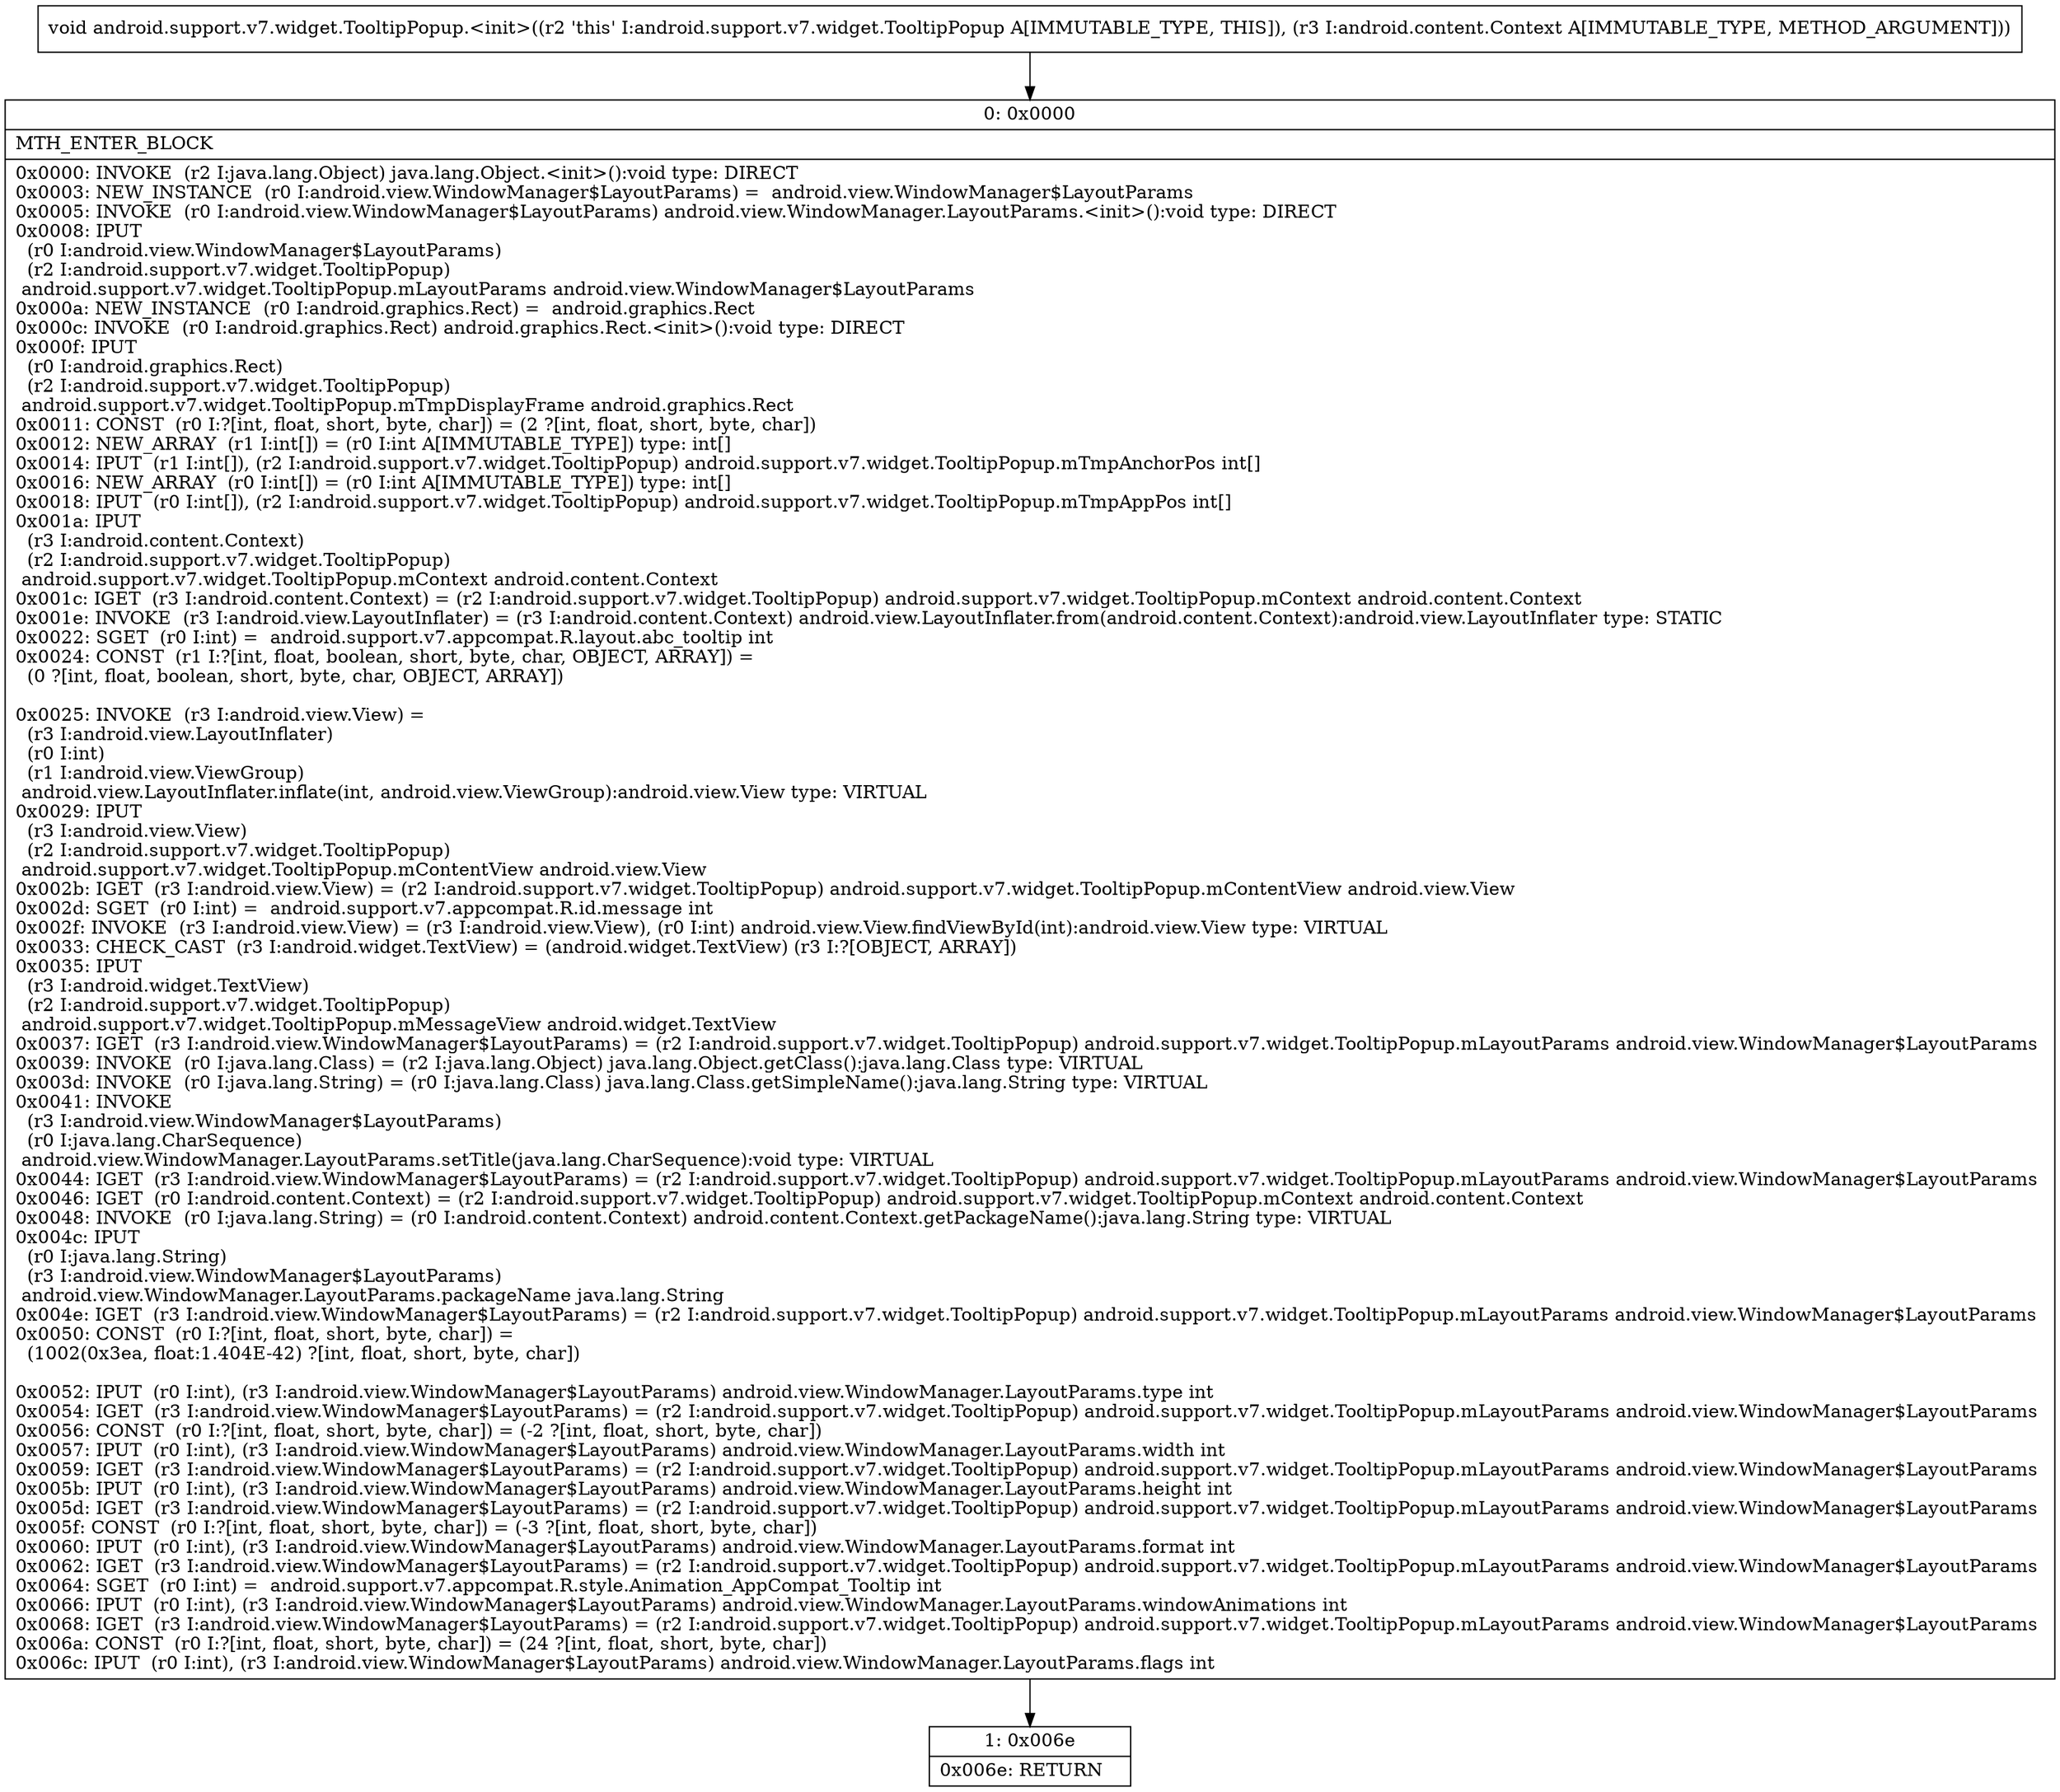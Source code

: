 digraph "CFG forandroid.support.v7.widget.TooltipPopup.\<init\>(Landroid\/content\/Context;)V" {
Node_0 [shape=record,label="{0\:\ 0x0000|MTH_ENTER_BLOCK\l|0x0000: INVOKE  (r2 I:java.lang.Object) java.lang.Object.\<init\>():void type: DIRECT \l0x0003: NEW_INSTANCE  (r0 I:android.view.WindowManager$LayoutParams) =  android.view.WindowManager$LayoutParams \l0x0005: INVOKE  (r0 I:android.view.WindowManager$LayoutParams) android.view.WindowManager.LayoutParams.\<init\>():void type: DIRECT \l0x0008: IPUT  \l  (r0 I:android.view.WindowManager$LayoutParams)\l  (r2 I:android.support.v7.widget.TooltipPopup)\l android.support.v7.widget.TooltipPopup.mLayoutParams android.view.WindowManager$LayoutParams \l0x000a: NEW_INSTANCE  (r0 I:android.graphics.Rect) =  android.graphics.Rect \l0x000c: INVOKE  (r0 I:android.graphics.Rect) android.graphics.Rect.\<init\>():void type: DIRECT \l0x000f: IPUT  \l  (r0 I:android.graphics.Rect)\l  (r2 I:android.support.v7.widget.TooltipPopup)\l android.support.v7.widget.TooltipPopup.mTmpDisplayFrame android.graphics.Rect \l0x0011: CONST  (r0 I:?[int, float, short, byte, char]) = (2 ?[int, float, short, byte, char]) \l0x0012: NEW_ARRAY  (r1 I:int[]) = (r0 I:int A[IMMUTABLE_TYPE]) type: int[] \l0x0014: IPUT  (r1 I:int[]), (r2 I:android.support.v7.widget.TooltipPopup) android.support.v7.widget.TooltipPopup.mTmpAnchorPos int[] \l0x0016: NEW_ARRAY  (r0 I:int[]) = (r0 I:int A[IMMUTABLE_TYPE]) type: int[] \l0x0018: IPUT  (r0 I:int[]), (r2 I:android.support.v7.widget.TooltipPopup) android.support.v7.widget.TooltipPopup.mTmpAppPos int[] \l0x001a: IPUT  \l  (r3 I:android.content.Context)\l  (r2 I:android.support.v7.widget.TooltipPopup)\l android.support.v7.widget.TooltipPopup.mContext android.content.Context \l0x001c: IGET  (r3 I:android.content.Context) = (r2 I:android.support.v7.widget.TooltipPopup) android.support.v7.widget.TooltipPopup.mContext android.content.Context \l0x001e: INVOKE  (r3 I:android.view.LayoutInflater) = (r3 I:android.content.Context) android.view.LayoutInflater.from(android.content.Context):android.view.LayoutInflater type: STATIC \l0x0022: SGET  (r0 I:int) =  android.support.v7.appcompat.R.layout.abc_tooltip int \l0x0024: CONST  (r1 I:?[int, float, boolean, short, byte, char, OBJECT, ARRAY]) = \l  (0 ?[int, float, boolean, short, byte, char, OBJECT, ARRAY])\l \l0x0025: INVOKE  (r3 I:android.view.View) = \l  (r3 I:android.view.LayoutInflater)\l  (r0 I:int)\l  (r1 I:android.view.ViewGroup)\l android.view.LayoutInflater.inflate(int, android.view.ViewGroup):android.view.View type: VIRTUAL \l0x0029: IPUT  \l  (r3 I:android.view.View)\l  (r2 I:android.support.v7.widget.TooltipPopup)\l android.support.v7.widget.TooltipPopup.mContentView android.view.View \l0x002b: IGET  (r3 I:android.view.View) = (r2 I:android.support.v7.widget.TooltipPopup) android.support.v7.widget.TooltipPopup.mContentView android.view.View \l0x002d: SGET  (r0 I:int) =  android.support.v7.appcompat.R.id.message int \l0x002f: INVOKE  (r3 I:android.view.View) = (r3 I:android.view.View), (r0 I:int) android.view.View.findViewById(int):android.view.View type: VIRTUAL \l0x0033: CHECK_CAST  (r3 I:android.widget.TextView) = (android.widget.TextView) (r3 I:?[OBJECT, ARRAY]) \l0x0035: IPUT  \l  (r3 I:android.widget.TextView)\l  (r2 I:android.support.v7.widget.TooltipPopup)\l android.support.v7.widget.TooltipPopup.mMessageView android.widget.TextView \l0x0037: IGET  (r3 I:android.view.WindowManager$LayoutParams) = (r2 I:android.support.v7.widget.TooltipPopup) android.support.v7.widget.TooltipPopup.mLayoutParams android.view.WindowManager$LayoutParams \l0x0039: INVOKE  (r0 I:java.lang.Class) = (r2 I:java.lang.Object) java.lang.Object.getClass():java.lang.Class type: VIRTUAL \l0x003d: INVOKE  (r0 I:java.lang.String) = (r0 I:java.lang.Class) java.lang.Class.getSimpleName():java.lang.String type: VIRTUAL \l0x0041: INVOKE  \l  (r3 I:android.view.WindowManager$LayoutParams)\l  (r0 I:java.lang.CharSequence)\l android.view.WindowManager.LayoutParams.setTitle(java.lang.CharSequence):void type: VIRTUAL \l0x0044: IGET  (r3 I:android.view.WindowManager$LayoutParams) = (r2 I:android.support.v7.widget.TooltipPopup) android.support.v7.widget.TooltipPopup.mLayoutParams android.view.WindowManager$LayoutParams \l0x0046: IGET  (r0 I:android.content.Context) = (r2 I:android.support.v7.widget.TooltipPopup) android.support.v7.widget.TooltipPopup.mContext android.content.Context \l0x0048: INVOKE  (r0 I:java.lang.String) = (r0 I:android.content.Context) android.content.Context.getPackageName():java.lang.String type: VIRTUAL \l0x004c: IPUT  \l  (r0 I:java.lang.String)\l  (r3 I:android.view.WindowManager$LayoutParams)\l android.view.WindowManager.LayoutParams.packageName java.lang.String \l0x004e: IGET  (r3 I:android.view.WindowManager$LayoutParams) = (r2 I:android.support.v7.widget.TooltipPopup) android.support.v7.widget.TooltipPopup.mLayoutParams android.view.WindowManager$LayoutParams \l0x0050: CONST  (r0 I:?[int, float, short, byte, char]) = \l  (1002(0x3ea, float:1.404E\-42) ?[int, float, short, byte, char])\l \l0x0052: IPUT  (r0 I:int), (r3 I:android.view.WindowManager$LayoutParams) android.view.WindowManager.LayoutParams.type int \l0x0054: IGET  (r3 I:android.view.WindowManager$LayoutParams) = (r2 I:android.support.v7.widget.TooltipPopup) android.support.v7.widget.TooltipPopup.mLayoutParams android.view.WindowManager$LayoutParams \l0x0056: CONST  (r0 I:?[int, float, short, byte, char]) = (\-2 ?[int, float, short, byte, char]) \l0x0057: IPUT  (r0 I:int), (r3 I:android.view.WindowManager$LayoutParams) android.view.WindowManager.LayoutParams.width int \l0x0059: IGET  (r3 I:android.view.WindowManager$LayoutParams) = (r2 I:android.support.v7.widget.TooltipPopup) android.support.v7.widget.TooltipPopup.mLayoutParams android.view.WindowManager$LayoutParams \l0x005b: IPUT  (r0 I:int), (r3 I:android.view.WindowManager$LayoutParams) android.view.WindowManager.LayoutParams.height int \l0x005d: IGET  (r3 I:android.view.WindowManager$LayoutParams) = (r2 I:android.support.v7.widget.TooltipPopup) android.support.v7.widget.TooltipPopup.mLayoutParams android.view.WindowManager$LayoutParams \l0x005f: CONST  (r0 I:?[int, float, short, byte, char]) = (\-3 ?[int, float, short, byte, char]) \l0x0060: IPUT  (r0 I:int), (r3 I:android.view.WindowManager$LayoutParams) android.view.WindowManager.LayoutParams.format int \l0x0062: IGET  (r3 I:android.view.WindowManager$LayoutParams) = (r2 I:android.support.v7.widget.TooltipPopup) android.support.v7.widget.TooltipPopup.mLayoutParams android.view.WindowManager$LayoutParams \l0x0064: SGET  (r0 I:int) =  android.support.v7.appcompat.R.style.Animation_AppCompat_Tooltip int \l0x0066: IPUT  (r0 I:int), (r3 I:android.view.WindowManager$LayoutParams) android.view.WindowManager.LayoutParams.windowAnimations int \l0x0068: IGET  (r3 I:android.view.WindowManager$LayoutParams) = (r2 I:android.support.v7.widget.TooltipPopup) android.support.v7.widget.TooltipPopup.mLayoutParams android.view.WindowManager$LayoutParams \l0x006a: CONST  (r0 I:?[int, float, short, byte, char]) = (24 ?[int, float, short, byte, char]) \l0x006c: IPUT  (r0 I:int), (r3 I:android.view.WindowManager$LayoutParams) android.view.WindowManager.LayoutParams.flags int \l}"];
Node_1 [shape=record,label="{1\:\ 0x006e|0x006e: RETURN   \l}"];
MethodNode[shape=record,label="{void android.support.v7.widget.TooltipPopup.\<init\>((r2 'this' I:android.support.v7.widget.TooltipPopup A[IMMUTABLE_TYPE, THIS]), (r3 I:android.content.Context A[IMMUTABLE_TYPE, METHOD_ARGUMENT])) }"];
MethodNode -> Node_0;
Node_0 -> Node_1;
}

